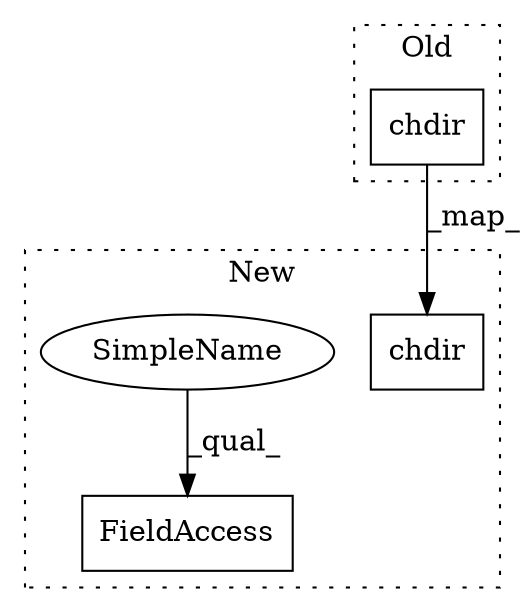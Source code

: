 digraph G {
subgraph cluster0 {
1 [label="chdir" a="32" s="2575,2632" l="6,1" shape="box"];
label = "Old";
style="dotted";
}
subgraph cluster1 {
2 [label="chdir" a="32" s="2922,2979" l="6,1" shape="box"];
3 [label="FieldAccess" a="22" s="2577" l="7" shape="box"];
4 [label="SimpleName" a="42" s="2577" l="2" shape="ellipse"];
label = "New";
style="dotted";
}
1 -> 2 [label="_map_"];
4 -> 3 [label="_qual_"];
}
